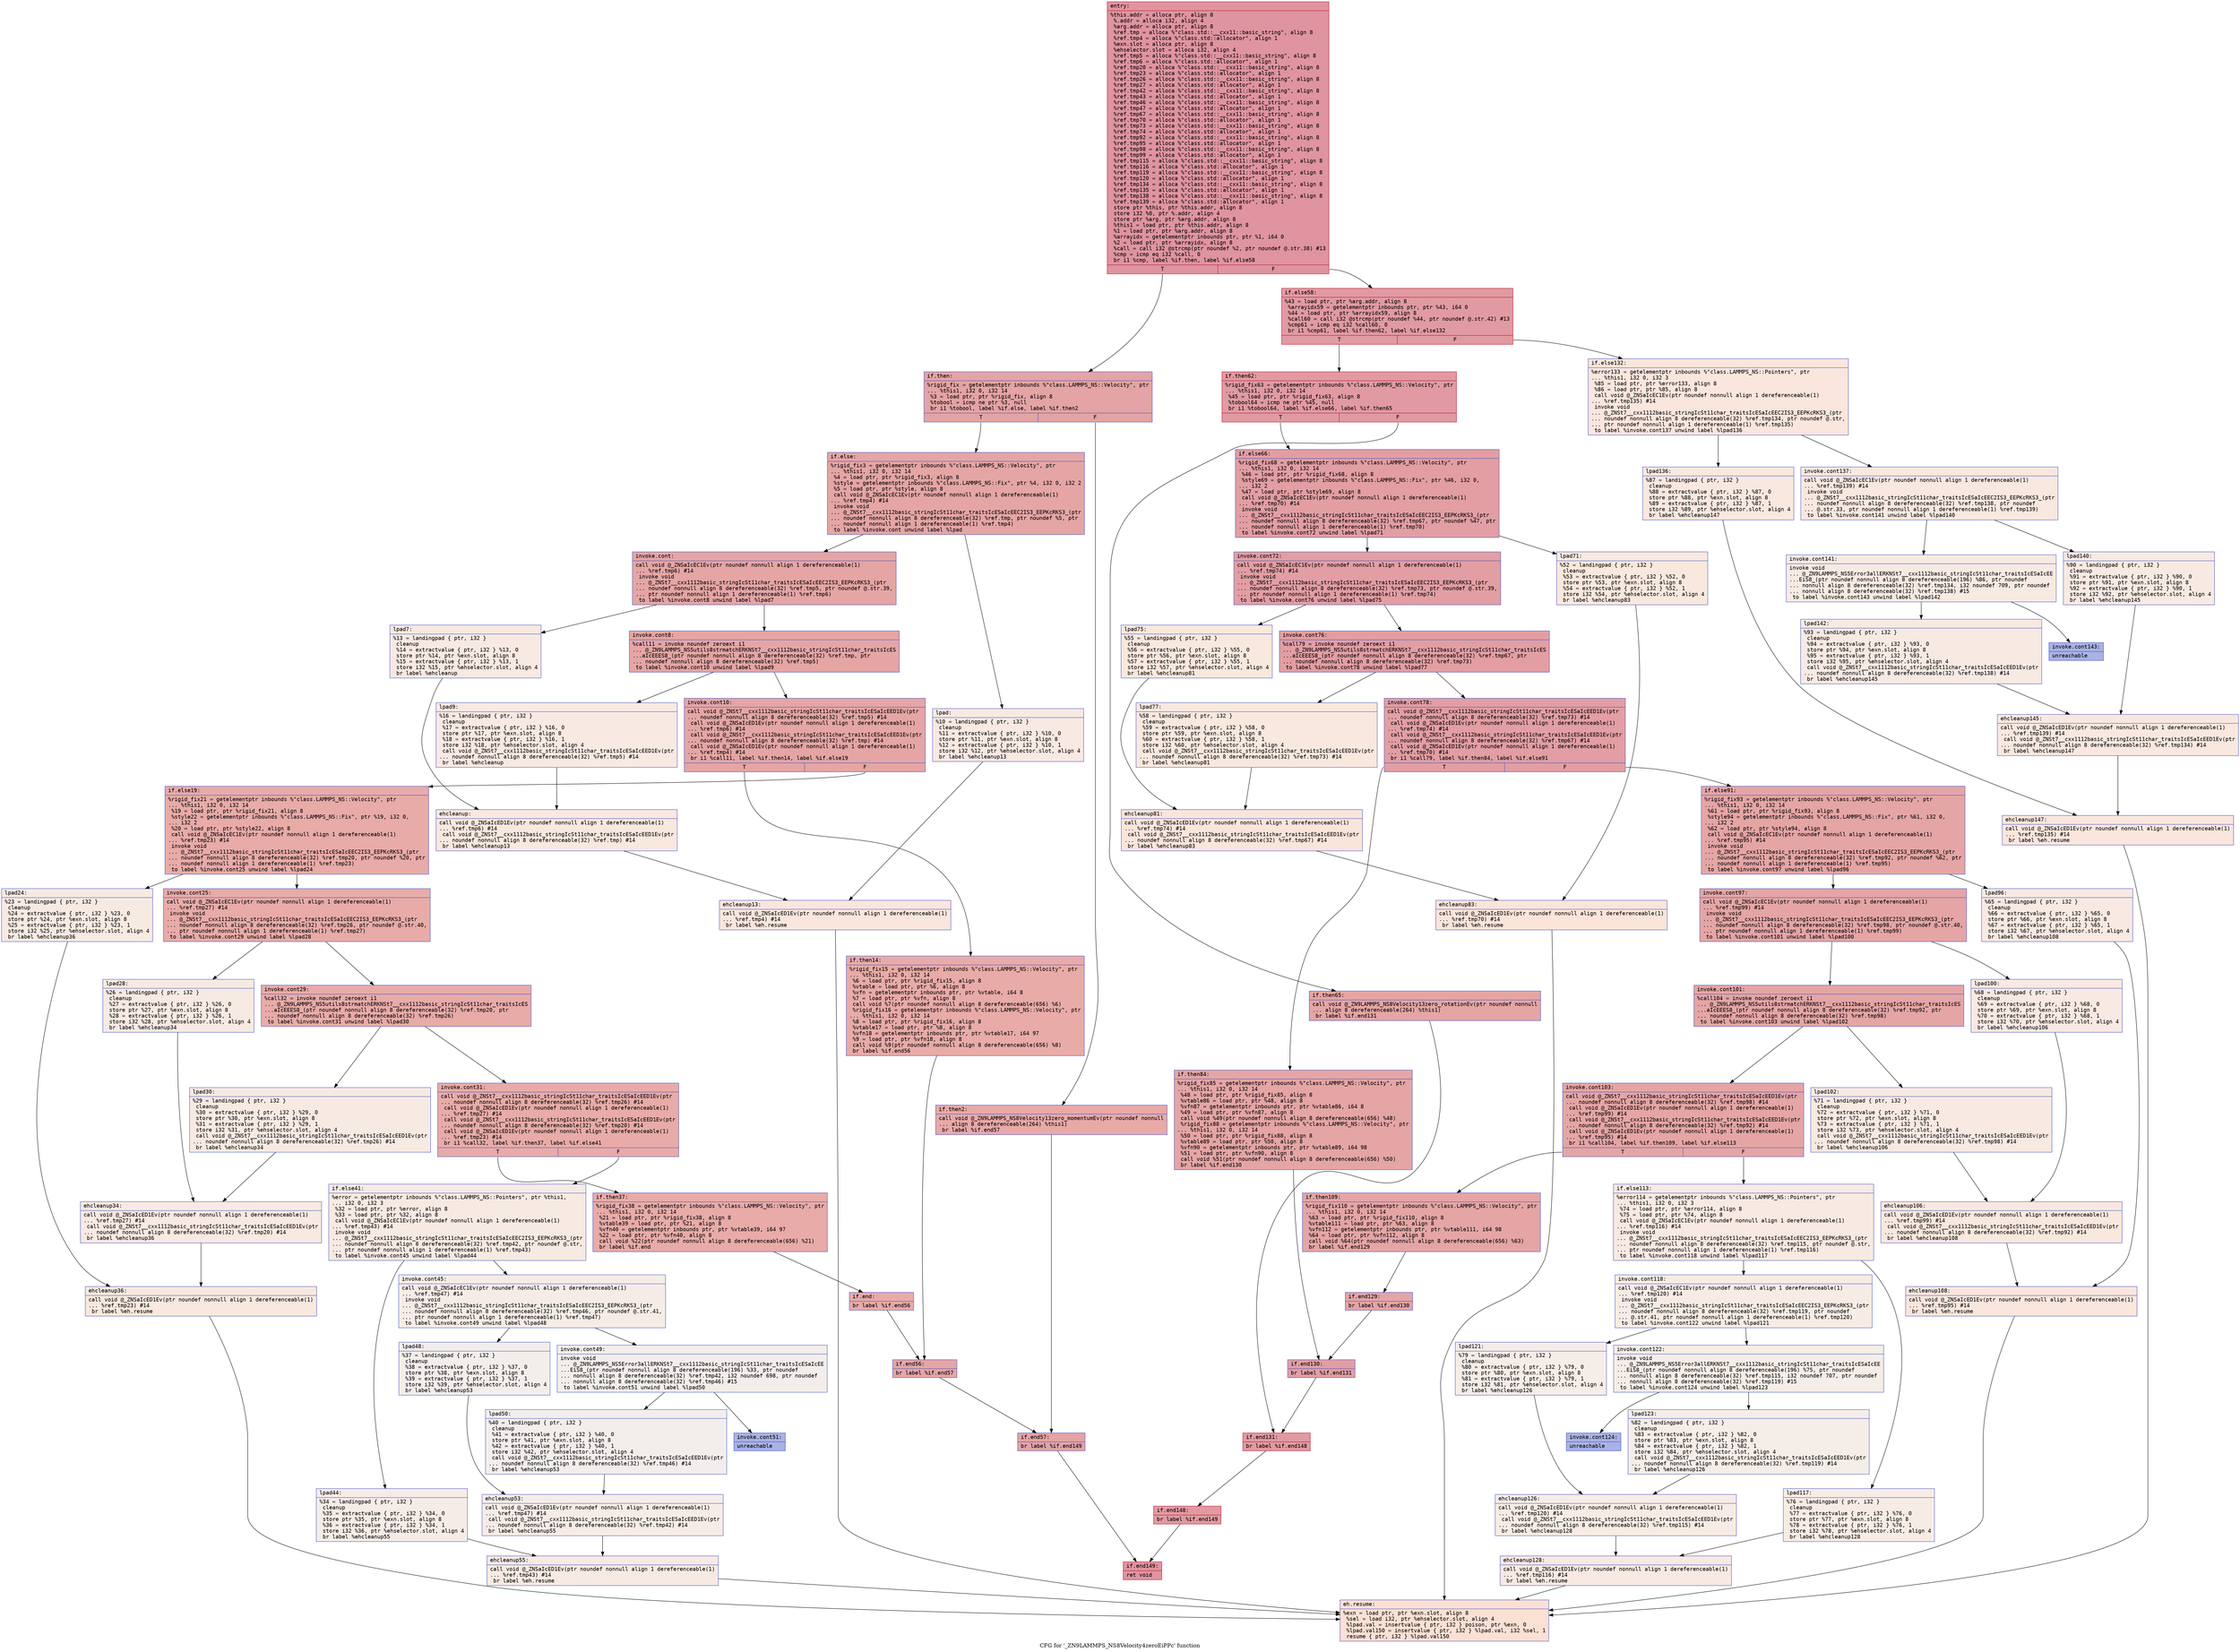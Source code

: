 digraph "CFG for '_ZN9LAMMPS_NS8Velocity4zeroEiPPc' function" {
	label="CFG for '_ZN9LAMMPS_NS8Velocity4zeroEiPPc' function";

	Node0x5592d9540160 [shape=record,color="#b70d28ff", style=filled, fillcolor="#b70d2870" fontname="Courier",label="{entry:\l|  %this.addr = alloca ptr, align 8\l  %.addr = alloca i32, align 4\l  %arg.addr = alloca ptr, align 8\l  %ref.tmp = alloca %\"class.std::__cxx11::basic_string\", align 8\l  %ref.tmp4 = alloca %\"class.std::allocator\", align 1\l  %exn.slot = alloca ptr, align 8\l  %ehselector.slot = alloca i32, align 4\l  %ref.tmp5 = alloca %\"class.std::__cxx11::basic_string\", align 8\l  %ref.tmp6 = alloca %\"class.std::allocator\", align 1\l  %ref.tmp20 = alloca %\"class.std::__cxx11::basic_string\", align 8\l  %ref.tmp23 = alloca %\"class.std::allocator\", align 1\l  %ref.tmp26 = alloca %\"class.std::__cxx11::basic_string\", align 8\l  %ref.tmp27 = alloca %\"class.std::allocator\", align 1\l  %ref.tmp42 = alloca %\"class.std::__cxx11::basic_string\", align 8\l  %ref.tmp43 = alloca %\"class.std::allocator\", align 1\l  %ref.tmp46 = alloca %\"class.std::__cxx11::basic_string\", align 8\l  %ref.tmp47 = alloca %\"class.std::allocator\", align 1\l  %ref.tmp67 = alloca %\"class.std::__cxx11::basic_string\", align 8\l  %ref.tmp70 = alloca %\"class.std::allocator\", align 1\l  %ref.tmp73 = alloca %\"class.std::__cxx11::basic_string\", align 8\l  %ref.tmp74 = alloca %\"class.std::allocator\", align 1\l  %ref.tmp92 = alloca %\"class.std::__cxx11::basic_string\", align 8\l  %ref.tmp95 = alloca %\"class.std::allocator\", align 1\l  %ref.tmp98 = alloca %\"class.std::__cxx11::basic_string\", align 8\l  %ref.tmp99 = alloca %\"class.std::allocator\", align 1\l  %ref.tmp115 = alloca %\"class.std::__cxx11::basic_string\", align 8\l  %ref.tmp116 = alloca %\"class.std::allocator\", align 1\l  %ref.tmp119 = alloca %\"class.std::__cxx11::basic_string\", align 8\l  %ref.tmp120 = alloca %\"class.std::allocator\", align 1\l  %ref.tmp134 = alloca %\"class.std::__cxx11::basic_string\", align 8\l  %ref.tmp135 = alloca %\"class.std::allocator\", align 1\l  %ref.tmp138 = alloca %\"class.std::__cxx11::basic_string\", align 8\l  %ref.tmp139 = alloca %\"class.std::allocator\", align 1\l  store ptr %this, ptr %this.addr, align 8\l  store i32 %0, ptr %.addr, align 4\l  store ptr %arg, ptr %arg.addr, align 8\l  %this1 = load ptr, ptr %this.addr, align 8\l  %1 = load ptr, ptr %arg.addr, align 8\l  %arrayidx = getelementptr inbounds ptr, ptr %1, i64 0\l  %2 = load ptr, ptr %arrayidx, align 8\l  %call = call i32 @strcmp(ptr noundef %2, ptr noundef @.str.38) #13\l  %cmp = icmp eq i32 %call, 0\l  br i1 %cmp, label %if.then, label %if.else58\l|{<s0>T|<s1>F}}"];
	Node0x5592d9540160:s0 -> Node0x5592d954a300[tooltip="entry -> if.then\nProbability 37.50%" ];
	Node0x5592d9540160:s1 -> Node0x5592d954a370[tooltip="entry -> if.else58\nProbability 62.50%" ];
	Node0x5592d954a300 [shape=record,color="#3d50c3ff", style=filled, fillcolor="#c32e3170" fontname="Courier",label="{if.then:\l|  %rigid_fix = getelementptr inbounds %\"class.LAMMPS_NS::Velocity\", ptr\l... %this1, i32 0, i32 14\l  %3 = load ptr, ptr %rigid_fix, align 8\l  %tobool = icmp ne ptr %3, null\l  br i1 %tobool, label %if.else, label %if.then2\l|{<s0>T|<s1>F}}"];
	Node0x5592d954a300:s0 -> Node0x5592d954a6c0[tooltip="if.then -> if.else\nProbability 62.50%" ];
	Node0x5592d954a300:s1 -> Node0x5592d954a730[tooltip="if.then -> if.then2\nProbability 37.50%" ];
	Node0x5592d954a730 [shape=record,color="#3d50c3ff", style=filled, fillcolor="#ca3b3770" fontname="Courier",label="{if.then2:\l|  call void @_ZN9LAMMPS_NS8Velocity13zero_momentumEv(ptr noundef nonnull\l... align 8 dereferenceable(264) %this1)\l  br label %if.end57\l}"];
	Node0x5592d954a730 -> Node0x5592d954a9e0[tooltip="if.then2 -> if.end57\nProbability 100.00%" ];
	Node0x5592d954a6c0 [shape=record,color="#3d50c3ff", style=filled, fillcolor="#c5333470" fontname="Courier",label="{if.else:\l|  %rigid_fix3 = getelementptr inbounds %\"class.LAMMPS_NS::Velocity\", ptr\l... %this1, i32 0, i32 14\l  %4 = load ptr, ptr %rigid_fix3, align 8\l  %style = getelementptr inbounds %\"class.LAMMPS_NS::Fix\", ptr %4, i32 0, i32 2\l  %5 = load ptr, ptr %style, align 8\l  call void @_ZNSaIcEC1Ev(ptr noundef nonnull align 1 dereferenceable(1)\l... %ref.tmp4) #14\l  invoke void\l... @_ZNSt7__cxx1112basic_stringIcSt11char_traitsIcESaIcEEC2IS3_EEPKcRKS3_(ptr\l... noundef nonnull align 8 dereferenceable(32) %ref.tmp, ptr noundef %5, ptr\l... noundef nonnull align 1 dereferenceable(1) %ref.tmp4)\l          to label %invoke.cont unwind label %lpad\l}"];
	Node0x5592d954a6c0 -> Node0x5592d95495b0[tooltip="if.else -> invoke.cont\nProbability 100.00%" ];
	Node0x5592d954a6c0 -> Node0x5592d9549630[tooltip="if.else -> lpad\nProbability 0.00%" ];
	Node0x5592d95495b0 [shape=record,color="#3d50c3ff", style=filled, fillcolor="#c5333470" fontname="Courier",label="{invoke.cont:\l|  call void @_ZNSaIcEC1Ev(ptr noundef nonnull align 1 dereferenceable(1)\l... %ref.tmp6) #14\l  invoke void\l... @_ZNSt7__cxx1112basic_stringIcSt11char_traitsIcESaIcEEC2IS3_EEPKcRKS3_(ptr\l... noundef nonnull align 8 dereferenceable(32) %ref.tmp5, ptr noundef @.str.39,\l... ptr noundef nonnull align 1 dereferenceable(1) %ref.tmp6)\l          to label %invoke.cont8 unwind label %lpad7\l}"];
	Node0x5592d95495b0 -> Node0x5592d954b5a0[tooltip="invoke.cont -> invoke.cont8\nProbability 100.00%" ];
	Node0x5592d95495b0 -> Node0x5592d954b5f0[tooltip="invoke.cont -> lpad7\nProbability 0.00%" ];
	Node0x5592d954b5a0 [shape=record,color="#3d50c3ff", style=filled, fillcolor="#c5333470" fontname="Courier",label="{invoke.cont8:\l|  %call11 = invoke noundef zeroext i1\l... @_ZN9LAMMPS_NS5utils8strmatchERKNSt7__cxx1112basic_stringIcSt11char_traitsIcES\l...aIcEEES8_(ptr noundef nonnull align 8 dereferenceable(32) %ref.tmp, ptr\l... noundef nonnull align 8 dereferenceable(32) %ref.tmp5)\l          to label %invoke.cont10 unwind label %lpad9\l}"];
	Node0x5592d954b5a0 -> Node0x5592d954b550[tooltip="invoke.cont8 -> invoke.cont10\nProbability 100.00%" ];
	Node0x5592d954b5a0 -> Node0x5592d954b7f0[tooltip="invoke.cont8 -> lpad9\nProbability 0.00%" ];
	Node0x5592d954b550 [shape=record,color="#3d50c3ff", style=filled, fillcolor="#c5333470" fontname="Courier",label="{invoke.cont10:\l|  call void @_ZNSt7__cxx1112basic_stringIcSt11char_traitsIcESaIcEED1Ev(ptr\l... noundef nonnull align 8 dereferenceable(32) %ref.tmp5) #14\l  call void @_ZNSaIcED1Ev(ptr noundef nonnull align 1 dereferenceable(1)\l... %ref.tmp6) #14\l  call void @_ZNSt7__cxx1112basic_stringIcSt11char_traitsIcESaIcEED1Ev(ptr\l... noundef nonnull align 8 dereferenceable(32) %ref.tmp) #14\l  call void @_ZNSaIcED1Ev(ptr noundef nonnull align 1 dereferenceable(1)\l... %ref.tmp4) #14\l  br i1 %call11, label %if.then14, label %if.else19\l|{<s0>T|<s1>F}}"];
	Node0x5592d954b550:s0 -> Node0x5592d954beb0[tooltip="invoke.cont10 -> if.then14\nProbability 50.00%" ];
	Node0x5592d954b550:s1 -> Node0x5592d954bf30[tooltip="invoke.cont10 -> if.else19\nProbability 50.00%" ];
	Node0x5592d954beb0 [shape=record,color="#3d50c3ff", style=filled, fillcolor="#cc403a70" fontname="Courier",label="{if.then14:\l|  %rigid_fix15 = getelementptr inbounds %\"class.LAMMPS_NS::Velocity\", ptr\l... %this1, i32 0, i32 14\l  %6 = load ptr, ptr %rigid_fix15, align 8\l  %vtable = load ptr, ptr %6, align 8\l  %vfn = getelementptr inbounds ptr, ptr %vtable, i64 8\l  %7 = load ptr, ptr %vfn, align 8\l  call void %7(ptr noundef nonnull align 8 dereferenceable(656) %6)\l  %rigid_fix16 = getelementptr inbounds %\"class.LAMMPS_NS::Velocity\", ptr\l... %this1, i32 0, i32 14\l  %8 = load ptr, ptr %rigid_fix16, align 8\l  %vtable17 = load ptr, ptr %8, align 8\l  %vfn18 = getelementptr inbounds ptr, ptr %vtable17, i64 97\l  %9 = load ptr, ptr %vfn18, align 8\l  call void %9(ptr noundef nonnull align 8 dereferenceable(656) %8)\l  br label %if.end56\l}"];
	Node0x5592d954beb0 -> Node0x5592d954c920[tooltip="if.then14 -> if.end56\nProbability 100.00%" ];
	Node0x5592d9549630 [shape=record,color="#3d50c3ff", style=filled, fillcolor="#efcebd70" fontname="Courier",label="{lpad:\l|  %10 = landingpad \{ ptr, i32 \}\l          cleanup\l  %11 = extractvalue \{ ptr, i32 \} %10, 0\l  store ptr %11, ptr %exn.slot, align 8\l  %12 = extractvalue \{ ptr, i32 \} %10, 1\l  store i32 %12, ptr %ehselector.slot, align 4\l  br label %ehcleanup13\l}"];
	Node0x5592d9549630 -> Node0x5592d954cca0[tooltip="lpad -> ehcleanup13\nProbability 100.00%" ];
	Node0x5592d954b5f0 [shape=record,color="#3d50c3ff", style=filled, fillcolor="#efcebd70" fontname="Courier",label="{lpad7:\l|  %13 = landingpad \{ ptr, i32 \}\l          cleanup\l  %14 = extractvalue \{ ptr, i32 \} %13, 0\l  store ptr %14, ptr %exn.slot, align 8\l  %15 = extractvalue \{ ptr, i32 \} %13, 1\l  store i32 %15, ptr %ehselector.slot, align 4\l  br label %ehcleanup\l}"];
	Node0x5592d954b5f0 -> Node0x5592d954d070[tooltip="lpad7 -> ehcleanup\nProbability 100.00%" ];
	Node0x5592d954b7f0 [shape=record,color="#3d50c3ff", style=filled, fillcolor="#efcebd70" fontname="Courier",label="{lpad9:\l|  %16 = landingpad \{ ptr, i32 \}\l          cleanup\l  %17 = extractvalue \{ ptr, i32 \} %16, 0\l  store ptr %17, ptr %exn.slot, align 8\l  %18 = extractvalue \{ ptr, i32 \} %16, 1\l  store i32 %18, ptr %ehselector.slot, align 4\l  call void @_ZNSt7__cxx1112basic_stringIcSt11char_traitsIcESaIcEED1Ev(ptr\l... noundef nonnull align 8 dereferenceable(32) %ref.tmp5) #14\l  br label %ehcleanup\l}"];
	Node0x5592d954b7f0 -> Node0x5592d954d070[tooltip="lpad9 -> ehcleanup\nProbability 100.00%" ];
	Node0x5592d954d070 [shape=record,color="#3d50c3ff", style=filled, fillcolor="#f2cab570" fontname="Courier",label="{ehcleanup:\l|  call void @_ZNSaIcED1Ev(ptr noundef nonnull align 1 dereferenceable(1)\l... %ref.tmp6) #14\l  call void @_ZNSt7__cxx1112basic_stringIcSt11char_traitsIcESaIcEED1Ev(ptr\l... noundef nonnull align 8 dereferenceable(32) %ref.tmp) #14\l  br label %ehcleanup13\l}"];
	Node0x5592d954d070 -> Node0x5592d954cca0[tooltip="ehcleanup -> ehcleanup13\nProbability 100.00%" ];
	Node0x5592d954cca0 [shape=record,color="#3d50c3ff", style=filled, fillcolor="#f3c7b170" fontname="Courier",label="{ehcleanup13:\l|  call void @_ZNSaIcED1Ev(ptr noundef nonnull align 1 dereferenceable(1)\l... %ref.tmp4) #14\l  br label %eh.resume\l}"];
	Node0x5592d954cca0 -> Node0x5592d954d980[tooltip="ehcleanup13 -> eh.resume\nProbability 100.00%" ];
	Node0x5592d954bf30 [shape=record,color="#3d50c3ff", style=filled, fillcolor="#cc403a70" fontname="Courier",label="{if.else19:\l|  %rigid_fix21 = getelementptr inbounds %\"class.LAMMPS_NS::Velocity\", ptr\l... %this1, i32 0, i32 14\l  %19 = load ptr, ptr %rigid_fix21, align 8\l  %style22 = getelementptr inbounds %\"class.LAMMPS_NS::Fix\", ptr %19, i32 0,\l... i32 2\l  %20 = load ptr, ptr %style22, align 8\l  call void @_ZNSaIcEC1Ev(ptr noundef nonnull align 1 dereferenceable(1)\l... %ref.tmp23) #14\l  invoke void\l... @_ZNSt7__cxx1112basic_stringIcSt11char_traitsIcESaIcEEC2IS3_EEPKcRKS3_(ptr\l... noundef nonnull align 8 dereferenceable(32) %ref.tmp20, ptr noundef %20, ptr\l... noundef nonnull align 1 dereferenceable(1) %ref.tmp23)\l          to label %invoke.cont25 unwind label %lpad24\l}"];
	Node0x5592d954bf30 -> Node0x5592d954de70[tooltip="if.else19 -> invoke.cont25\nProbability 100.00%" ];
	Node0x5592d954bf30 -> Node0x5592d954def0[tooltip="if.else19 -> lpad24\nProbability 0.00%" ];
	Node0x5592d954de70 [shape=record,color="#3d50c3ff", style=filled, fillcolor="#cc403a70" fontname="Courier",label="{invoke.cont25:\l|  call void @_ZNSaIcEC1Ev(ptr noundef nonnull align 1 dereferenceable(1)\l... %ref.tmp27) #14\l  invoke void\l... @_ZNSt7__cxx1112basic_stringIcSt11char_traitsIcESaIcEEC2IS3_EEPKcRKS3_(ptr\l... noundef nonnull align 8 dereferenceable(32) %ref.tmp26, ptr noundef @.str.40,\l... ptr noundef nonnull align 1 dereferenceable(1) %ref.tmp27)\l          to label %invoke.cont29 unwind label %lpad28\l}"];
	Node0x5592d954de70 -> Node0x5592d954e210[tooltip="invoke.cont25 -> invoke.cont29\nProbability 100.00%" ];
	Node0x5592d954de70 -> Node0x5592d954e260[tooltip="invoke.cont25 -> lpad28\nProbability 0.00%" ];
	Node0x5592d954e210 [shape=record,color="#3d50c3ff", style=filled, fillcolor="#cc403a70" fontname="Courier",label="{invoke.cont29:\l|  %call32 = invoke noundef zeroext i1\l... @_ZN9LAMMPS_NS5utils8strmatchERKNSt7__cxx1112basic_stringIcSt11char_traitsIcES\l...aIcEEES8_(ptr noundef nonnull align 8 dereferenceable(32) %ref.tmp20, ptr\l... noundef nonnull align 8 dereferenceable(32) %ref.tmp26)\l          to label %invoke.cont31 unwind label %lpad30\l}"];
	Node0x5592d954e210 -> Node0x5592d954e1c0[tooltip="invoke.cont29 -> invoke.cont31\nProbability 100.00%" ];
	Node0x5592d954e210 -> Node0x5592d954e550[tooltip="invoke.cont29 -> lpad30\nProbability 0.00%" ];
	Node0x5592d954e1c0 [shape=record,color="#3d50c3ff", style=filled, fillcolor="#cc403a70" fontname="Courier",label="{invoke.cont31:\l|  call void @_ZNSt7__cxx1112basic_stringIcSt11char_traitsIcESaIcEED1Ev(ptr\l... noundef nonnull align 8 dereferenceable(32) %ref.tmp26) #14\l  call void @_ZNSaIcED1Ev(ptr noundef nonnull align 1 dereferenceable(1)\l... %ref.tmp27) #14\l  call void @_ZNSt7__cxx1112basic_stringIcSt11char_traitsIcESaIcEED1Ev(ptr\l... noundef nonnull align 8 dereferenceable(32) %ref.tmp20) #14\l  call void @_ZNSaIcED1Ev(ptr noundef nonnull align 1 dereferenceable(1)\l... %ref.tmp23) #14\l  br i1 %call32, label %if.then37, label %if.else41\l|{<s0>T|<s1>F}}"];
	Node0x5592d954e1c0:s0 -> Node0x5592d954ec10[tooltip="invoke.cont31 -> if.then37\nProbability 100.00%" ];
	Node0x5592d954e1c0:s1 -> Node0x5592d954ec90[tooltip="invoke.cont31 -> if.else41\nProbability 0.00%" ];
	Node0x5592d954ec10 [shape=record,color="#3d50c3ff", style=filled, fillcolor="#cc403a70" fontname="Courier",label="{if.then37:\l|  %rigid_fix38 = getelementptr inbounds %\"class.LAMMPS_NS::Velocity\", ptr\l... %this1, i32 0, i32 14\l  %21 = load ptr, ptr %rigid_fix38, align 8\l  %vtable39 = load ptr, ptr %21, align 8\l  %vfn40 = getelementptr inbounds ptr, ptr %vtable39, i64 97\l  %22 = load ptr, ptr %vfn40, align 8\l  call void %22(ptr noundef nonnull align 8 dereferenceable(656) %21)\l  br label %if.end\l}"];
	Node0x5592d954ec10 -> Node0x5592d954f210[tooltip="if.then37 -> if.end\nProbability 100.00%" ];
	Node0x5592d954def0 [shape=record,color="#3d50c3ff", style=filled, fillcolor="#eed0c070" fontname="Courier",label="{lpad24:\l|  %23 = landingpad \{ ptr, i32 \}\l          cleanup\l  %24 = extractvalue \{ ptr, i32 \} %23, 0\l  store ptr %24, ptr %exn.slot, align 8\l  %25 = extractvalue \{ ptr, i32 \} %23, 1\l  store i32 %25, ptr %ehselector.slot, align 4\l  br label %ehcleanup36\l}"];
	Node0x5592d954def0 -> Node0x5592d954f580[tooltip="lpad24 -> ehcleanup36\nProbability 100.00%" ];
	Node0x5592d954e260 [shape=record,color="#3d50c3ff", style=filled, fillcolor="#eed0c070" fontname="Courier",label="{lpad28:\l|  %26 = landingpad \{ ptr, i32 \}\l          cleanup\l  %27 = extractvalue \{ ptr, i32 \} %26, 0\l  store ptr %27, ptr %exn.slot, align 8\l  %28 = extractvalue \{ ptr, i32 \} %26, 1\l  store i32 %28, ptr %ehselector.slot, align 4\l  br label %ehcleanup34\l}"];
	Node0x5592d954e260 -> Node0x5592d954f8f0[tooltip="lpad28 -> ehcleanup34\nProbability 100.00%" ];
	Node0x5592d954e550 [shape=record,color="#3d50c3ff", style=filled, fillcolor="#eed0c070" fontname="Courier",label="{lpad30:\l|  %29 = landingpad \{ ptr, i32 \}\l          cleanup\l  %30 = extractvalue \{ ptr, i32 \} %29, 0\l  store ptr %30, ptr %exn.slot, align 8\l  %31 = extractvalue \{ ptr, i32 \} %29, 1\l  store i32 %31, ptr %ehselector.slot, align 4\l  call void @_ZNSt7__cxx1112basic_stringIcSt11char_traitsIcESaIcEED1Ev(ptr\l... noundef nonnull align 8 dereferenceable(32) %ref.tmp26) #14\l  br label %ehcleanup34\l}"];
	Node0x5592d954e550 -> Node0x5592d954f8f0[tooltip="lpad30 -> ehcleanup34\nProbability 100.00%" ];
	Node0x5592d954f8f0 [shape=record,color="#3d50c3ff", style=filled, fillcolor="#efcebd70" fontname="Courier",label="{ehcleanup34:\l|  call void @_ZNSaIcED1Ev(ptr noundef nonnull align 1 dereferenceable(1)\l... %ref.tmp27) #14\l  call void @_ZNSt7__cxx1112basic_stringIcSt11char_traitsIcESaIcEED1Ev(ptr\l... noundef nonnull align 8 dereferenceable(32) %ref.tmp20) #14\l  br label %ehcleanup36\l}"];
	Node0x5592d954f8f0 -> Node0x5592d954f580[tooltip="ehcleanup34 -> ehcleanup36\nProbability 100.00%" ];
	Node0x5592d954f580 [shape=record,color="#3d50c3ff", style=filled, fillcolor="#f2cab570" fontname="Courier",label="{ehcleanup36:\l|  call void @_ZNSaIcED1Ev(ptr noundef nonnull align 1 dereferenceable(1)\l... %ref.tmp23) #14\l  br label %eh.resume\l}"];
	Node0x5592d954f580 -> Node0x5592d954d980[tooltip="ehcleanup36 -> eh.resume\nProbability 100.00%" ];
	Node0x5592d954ec90 [shape=record,color="#3d50c3ff", style=filled, fillcolor="#eed0c070" fontname="Courier",label="{if.else41:\l|  %error = getelementptr inbounds %\"class.LAMMPS_NS::Pointers\", ptr %this1,\l... i32 0, i32 3\l  %32 = load ptr, ptr %error, align 8\l  %33 = load ptr, ptr %32, align 8\l  call void @_ZNSaIcEC1Ev(ptr noundef nonnull align 1 dereferenceable(1)\l... %ref.tmp43) #14\l  invoke void\l... @_ZNSt7__cxx1112basic_stringIcSt11char_traitsIcESaIcEEC2IS3_EEPKcRKS3_(ptr\l... noundef nonnull align 8 dereferenceable(32) %ref.tmp42, ptr noundef @.str,\l... ptr noundef nonnull align 1 dereferenceable(1) %ref.tmp43)\l          to label %invoke.cont45 unwind label %lpad44\l}"];
	Node0x5592d954ec90 -> Node0x5592d95505b0[tooltip="if.else41 -> invoke.cont45\nProbability 50.00%" ];
	Node0x5592d954ec90 -> Node0x5592d9550600[tooltip="if.else41 -> lpad44\nProbability 50.00%" ];
	Node0x5592d95505b0 [shape=record,color="#3d50c3ff", style=filled, fillcolor="#ead5c970" fontname="Courier",label="{invoke.cont45:\l|  call void @_ZNSaIcEC1Ev(ptr noundef nonnull align 1 dereferenceable(1)\l... %ref.tmp47) #14\l  invoke void\l... @_ZNSt7__cxx1112basic_stringIcSt11char_traitsIcESaIcEEC2IS3_EEPKcRKS3_(ptr\l... noundef nonnull align 8 dereferenceable(32) %ref.tmp46, ptr noundef @.str.41,\l... ptr noundef nonnull align 1 dereferenceable(1) %ref.tmp47)\l          to label %invoke.cont49 unwind label %lpad48\l}"];
	Node0x5592d95505b0 -> Node0x5592d9550920[tooltip="invoke.cont45 -> invoke.cont49\nProbability 50.00%" ];
	Node0x5592d95505b0 -> Node0x5592d9550970[tooltip="invoke.cont45 -> lpad48\nProbability 50.00%" ];
	Node0x5592d9550920 [shape=record,color="#3d50c3ff", style=filled, fillcolor="#e5d8d170" fontname="Courier",label="{invoke.cont49:\l|  invoke void\l... @_ZN9LAMMPS_NS5Error3allERKNSt7__cxx1112basic_stringIcSt11char_traitsIcESaIcEE\l...EiS8_(ptr noundef nonnull align 8 dereferenceable(196) %33, ptr noundef\l... nonnull align 8 dereferenceable(32) %ref.tmp42, i32 noundef 698, ptr noundef\l... nonnull align 8 dereferenceable(32) %ref.tmp46) #15\l          to label %invoke.cont51 unwind label %lpad50\l}"];
	Node0x5592d9550920 -> Node0x5592d95508d0[tooltip="invoke.cont49 -> invoke.cont51\nProbability 0.00%" ];
	Node0x5592d9550920 -> Node0x5592d9550c30[tooltip="invoke.cont49 -> lpad50\nProbability 100.00%" ];
	Node0x5592d95508d0 [shape=record,color="#3d50c3ff", style=filled, fillcolor="#3d50c370" fontname="Courier",label="{invoke.cont51:\l|  unreachable\l}"];
	Node0x5592d9550600 [shape=record,color="#3d50c3ff", style=filled, fillcolor="#ead5c970" fontname="Courier",label="{lpad44:\l|  %34 = landingpad \{ ptr, i32 \}\l          cleanup\l  %35 = extractvalue \{ ptr, i32 \} %34, 0\l  store ptr %35, ptr %exn.slot, align 8\l  %36 = extractvalue \{ ptr, i32 \} %34, 1\l  store i32 %36, ptr %ehselector.slot, align 4\l  br label %ehcleanup55\l}"];
	Node0x5592d9550600 -> Node0x5592d95511f0[tooltip="lpad44 -> ehcleanup55\nProbability 100.00%" ];
	Node0x5592d9550970 [shape=record,color="#3d50c3ff", style=filled, fillcolor="#e5d8d170" fontname="Courier",label="{lpad48:\l|  %37 = landingpad \{ ptr, i32 \}\l          cleanup\l  %38 = extractvalue \{ ptr, i32 \} %37, 0\l  store ptr %38, ptr %exn.slot, align 8\l  %39 = extractvalue \{ ptr, i32 \} %37, 1\l  store i32 %39, ptr %ehselector.slot, align 4\l  br label %ehcleanup53\l}"];
	Node0x5592d9550970 -> Node0x5592d9551540[tooltip="lpad48 -> ehcleanup53\nProbability 100.00%" ];
	Node0x5592d9550c30 [shape=record,color="#3d50c3ff", style=filled, fillcolor="#e5d8d170" fontname="Courier",label="{lpad50:\l|  %40 = landingpad \{ ptr, i32 \}\l          cleanup\l  %41 = extractvalue \{ ptr, i32 \} %40, 0\l  store ptr %41, ptr %exn.slot, align 8\l  %42 = extractvalue \{ ptr, i32 \} %40, 1\l  store i32 %42, ptr %ehselector.slot, align 4\l  call void @_ZNSt7__cxx1112basic_stringIcSt11char_traitsIcESaIcEED1Ev(ptr\l... noundef nonnull align 8 dereferenceable(32) %ref.tmp46) #14\l  br label %ehcleanup53\l}"];
	Node0x5592d9550c30 -> Node0x5592d9551540[tooltip="lpad50 -> ehcleanup53\nProbability 100.00%" ];
	Node0x5592d9551540 [shape=record,color="#3d50c3ff", style=filled, fillcolor="#ead5c970" fontname="Courier",label="{ehcleanup53:\l|  call void @_ZNSaIcED1Ev(ptr noundef nonnull align 1 dereferenceable(1)\l... %ref.tmp47) #14\l  call void @_ZNSt7__cxx1112basic_stringIcSt11char_traitsIcESaIcEED1Ev(ptr\l... noundef nonnull align 8 dereferenceable(32) %ref.tmp42) #14\l  br label %ehcleanup55\l}"];
	Node0x5592d9551540 -> Node0x5592d95511f0[tooltip="ehcleanup53 -> ehcleanup55\nProbability 100.00%" ];
	Node0x5592d95511f0 [shape=record,color="#3d50c3ff", style=filled, fillcolor="#eed0c070" fontname="Courier",label="{ehcleanup55:\l|  call void @_ZNSaIcED1Ev(ptr noundef nonnull align 1 dereferenceable(1)\l... %ref.tmp43) #14\l  br label %eh.resume\l}"];
	Node0x5592d95511f0 -> Node0x5592d954d980[tooltip="ehcleanup55 -> eh.resume\nProbability 100.00%" ];
	Node0x5592d954f210 [shape=record,color="#3d50c3ff", style=filled, fillcolor="#cc403a70" fontname="Courier",label="{if.end:\l|  br label %if.end56\l}"];
	Node0x5592d954f210 -> Node0x5592d954c920[tooltip="if.end -> if.end56\nProbability 100.00%" ];
	Node0x5592d954c920 [shape=record,color="#3d50c3ff", style=filled, fillcolor="#c5333470" fontname="Courier",label="{if.end56:\l|  br label %if.end57\l}"];
	Node0x5592d954c920 -> Node0x5592d954a9e0[tooltip="if.end56 -> if.end57\nProbability 100.00%" ];
	Node0x5592d954a9e0 [shape=record,color="#3d50c3ff", style=filled, fillcolor="#c32e3170" fontname="Courier",label="{if.end57:\l|  br label %if.end149\l}"];
	Node0x5592d954a9e0 -> Node0x5592d9551f40[tooltip="if.end57 -> if.end149\nProbability 100.00%" ];
	Node0x5592d954a370 [shape=record,color="#b70d28ff", style=filled, fillcolor="#bb1b2c70" fontname="Courier",label="{if.else58:\l|  %43 = load ptr, ptr %arg.addr, align 8\l  %arrayidx59 = getelementptr inbounds ptr, ptr %43, i64 0\l  %44 = load ptr, ptr %arrayidx59, align 8\l  %call60 = call i32 @strcmp(ptr noundef %44, ptr noundef @.str.42) #13\l  %cmp61 = icmp eq i32 %call60, 0\l  br i1 %cmp61, label %if.then62, label %if.else132\l|{<s0>T|<s1>F}}"];
	Node0x5592d954a370:s0 -> Node0x5592d954ad60[tooltip="if.else58 -> if.then62\nProbability 100.00%" ];
	Node0x5592d954a370:s1 -> Node0x5592d954ade0[tooltip="if.else58 -> if.else132\nProbability 0.00%" ];
	Node0x5592d954ad60 [shape=record,color="#b70d28ff", style=filled, fillcolor="#bb1b2c70" fontname="Courier",label="{if.then62:\l|  %rigid_fix63 = getelementptr inbounds %\"class.LAMMPS_NS::Velocity\", ptr\l... %this1, i32 0, i32 14\l  %45 = load ptr, ptr %rigid_fix63, align 8\l  %tobool64 = icmp ne ptr %45, null\l  br i1 %tobool64, label %if.else66, label %if.then65\l|{<s0>T|<s1>F}}"];
	Node0x5592d954ad60:s0 -> Node0x5592d954b140[tooltip="if.then62 -> if.else66\nProbability 62.50%" ];
	Node0x5592d954ad60:s1 -> Node0x5592d954b1c0[tooltip="if.then62 -> if.then65\nProbability 37.50%" ];
	Node0x5592d954b1c0 [shape=record,color="#3d50c3ff", style=filled, fillcolor="#c5333470" fontname="Courier",label="{if.then65:\l|  call void @_ZN9LAMMPS_NS8Velocity13zero_rotationEv(ptr noundef nonnull\l... align 8 dereferenceable(264) %this1)\l  br label %if.end131\l}"];
	Node0x5592d954b1c0 -> Node0x5592d9553080[tooltip="if.then65 -> if.end131\nProbability 100.00%" ];
	Node0x5592d954b140 [shape=record,color="#3d50c3ff", style=filled, fillcolor="#be242e70" fontname="Courier",label="{if.else66:\l|  %rigid_fix68 = getelementptr inbounds %\"class.LAMMPS_NS::Velocity\", ptr\l... %this1, i32 0, i32 14\l  %46 = load ptr, ptr %rigid_fix68, align 8\l  %style69 = getelementptr inbounds %\"class.LAMMPS_NS::Fix\", ptr %46, i32 0,\l... i32 2\l  %47 = load ptr, ptr %style69, align 8\l  call void @_ZNSaIcEC1Ev(ptr noundef nonnull align 1 dereferenceable(1)\l... %ref.tmp70) #14\l  invoke void\l... @_ZNSt7__cxx1112basic_stringIcSt11char_traitsIcESaIcEEC2IS3_EEPKcRKS3_(ptr\l... noundef nonnull align 8 dereferenceable(32) %ref.tmp67, ptr noundef %47, ptr\l... noundef nonnull align 1 dereferenceable(1) %ref.tmp70)\l          to label %invoke.cont72 unwind label %lpad71\l}"];
	Node0x5592d954b140 -> Node0x5592d9553d80[tooltip="if.else66 -> invoke.cont72\nProbability 100.00%" ];
	Node0x5592d954b140 -> Node0x5592d9553e00[tooltip="if.else66 -> lpad71\nProbability 0.00%" ];
	Node0x5592d9553d80 [shape=record,color="#3d50c3ff", style=filled, fillcolor="#be242e70" fontname="Courier",label="{invoke.cont72:\l|  call void @_ZNSaIcEC1Ev(ptr noundef nonnull align 1 dereferenceable(1)\l... %ref.tmp74) #14\l  invoke void\l... @_ZNSt7__cxx1112basic_stringIcSt11char_traitsIcESaIcEEC2IS3_EEPKcRKS3_(ptr\l... noundef nonnull align 8 dereferenceable(32) %ref.tmp73, ptr noundef @.str.39,\l... ptr noundef nonnull align 1 dereferenceable(1) %ref.tmp74)\l          to label %invoke.cont76 unwind label %lpad75\l}"];
	Node0x5592d9553d80 -> Node0x5592d9554120[tooltip="invoke.cont72 -> invoke.cont76\nProbability 100.00%" ];
	Node0x5592d9553d80 -> Node0x5592d9554170[tooltip="invoke.cont72 -> lpad75\nProbability 0.00%" ];
	Node0x5592d9554120 [shape=record,color="#3d50c3ff", style=filled, fillcolor="#be242e70" fontname="Courier",label="{invoke.cont76:\l|  %call79 = invoke noundef zeroext i1\l... @_ZN9LAMMPS_NS5utils8strmatchERKNSt7__cxx1112basic_stringIcSt11char_traitsIcES\l...aIcEEES8_(ptr noundef nonnull align 8 dereferenceable(32) %ref.tmp67, ptr\l... noundef nonnull align 8 dereferenceable(32) %ref.tmp73)\l          to label %invoke.cont78 unwind label %lpad77\l}"];
	Node0x5592d9554120 -> Node0x5592d95540d0[tooltip="invoke.cont76 -> invoke.cont78\nProbability 100.00%" ];
	Node0x5592d9554120 -> Node0x5592d95543a0[tooltip="invoke.cont76 -> lpad77\nProbability 0.00%" ];
	Node0x5592d95540d0 [shape=record,color="#3d50c3ff", style=filled, fillcolor="#be242e70" fontname="Courier",label="{invoke.cont78:\l|  call void @_ZNSt7__cxx1112basic_stringIcSt11char_traitsIcESaIcEED1Ev(ptr\l... noundef nonnull align 8 dereferenceable(32) %ref.tmp73) #14\l  call void @_ZNSaIcED1Ev(ptr noundef nonnull align 1 dereferenceable(1)\l... %ref.tmp74) #14\l  call void @_ZNSt7__cxx1112basic_stringIcSt11char_traitsIcESaIcEED1Ev(ptr\l... noundef nonnull align 8 dereferenceable(32) %ref.tmp67) #14\l  call void @_ZNSaIcED1Ev(ptr noundef nonnull align 1 dereferenceable(1)\l... %ref.tmp70) #14\l  br i1 %call79, label %if.then84, label %if.else91\l|{<s0>T|<s1>F}}"];
	Node0x5592d95540d0:s0 -> Node0x5592d9554a60[tooltip="invoke.cont78 -> if.then84\nProbability 50.00%" ];
	Node0x5592d95540d0:s1 -> Node0x5592d9554ae0[tooltip="invoke.cont78 -> if.else91\nProbability 50.00%" ];
	Node0x5592d9554a60 [shape=record,color="#3d50c3ff", style=filled, fillcolor="#c5333470" fontname="Courier",label="{if.then84:\l|  %rigid_fix85 = getelementptr inbounds %\"class.LAMMPS_NS::Velocity\", ptr\l... %this1, i32 0, i32 14\l  %48 = load ptr, ptr %rigid_fix85, align 8\l  %vtable86 = load ptr, ptr %48, align 8\l  %vfn87 = getelementptr inbounds ptr, ptr %vtable86, i64 8\l  %49 = load ptr, ptr %vfn87, align 8\l  call void %49(ptr noundef nonnull align 8 dereferenceable(656) %48)\l  %rigid_fix88 = getelementptr inbounds %\"class.LAMMPS_NS::Velocity\", ptr\l... %this1, i32 0, i32 14\l  %50 = load ptr, ptr %rigid_fix88, align 8\l  %vtable89 = load ptr, ptr %50, align 8\l  %vfn90 = getelementptr inbounds ptr, ptr %vtable89, i64 98\l  %51 = load ptr, ptr %vfn90, align 8\l  call void %51(ptr noundef nonnull align 8 dereferenceable(656) %50)\l  br label %if.end130\l}"];
	Node0x5592d9554a60 -> Node0x5592d95554e0[tooltip="if.then84 -> if.end130\nProbability 100.00%" ];
	Node0x5592d9553e00 [shape=record,color="#3d50c3ff", style=filled, fillcolor="#f2cab570" fontname="Courier",label="{lpad71:\l|  %52 = landingpad \{ ptr, i32 \}\l          cleanup\l  %53 = extractvalue \{ ptr, i32 \} %52, 0\l  store ptr %53, ptr %exn.slot, align 8\l  %54 = extractvalue \{ ptr, i32 \} %52, 1\l  store i32 %54, ptr %ehselector.slot, align 4\l  br label %ehcleanup83\l}"];
	Node0x5592d9553e00 -> Node0x5592d9555860[tooltip="lpad71 -> ehcleanup83\nProbability 100.00%" ];
	Node0x5592d9554170 [shape=record,color="#3d50c3ff", style=filled, fillcolor="#f2cab570" fontname="Courier",label="{lpad75:\l|  %55 = landingpad \{ ptr, i32 \}\l          cleanup\l  %56 = extractvalue \{ ptr, i32 \} %55, 0\l  store ptr %56, ptr %exn.slot, align 8\l  %57 = extractvalue \{ ptr, i32 \} %55, 1\l  store i32 %57, ptr %ehselector.slot, align 4\l  br label %ehcleanup81\l}"];
	Node0x5592d9554170 -> Node0x5592d9555bd0[tooltip="lpad75 -> ehcleanup81\nProbability 100.00%" ];
	Node0x5592d95543a0 [shape=record,color="#3d50c3ff", style=filled, fillcolor="#f2cab570" fontname="Courier",label="{lpad77:\l|  %58 = landingpad \{ ptr, i32 \}\l          cleanup\l  %59 = extractvalue \{ ptr, i32 \} %58, 0\l  store ptr %59, ptr %exn.slot, align 8\l  %60 = extractvalue \{ ptr, i32 \} %58, 1\l  store i32 %60, ptr %ehselector.slot, align 4\l  call void @_ZNSt7__cxx1112basic_stringIcSt11char_traitsIcESaIcEED1Ev(ptr\l... noundef nonnull align 8 dereferenceable(32) %ref.tmp73) #14\l  br label %ehcleanup81\l}"];
	Node0x5592d95543a0 -> Node0x5592d9555bd0[tooltip="lpad77 -> ehcleanup81\nProbability 100.00%" ];
	Node0x5592d9555bd0 [shape=record,color="#3d50c3ff", style=filled, fillcolor="#f4c5ad70" fontname="Courier",label="{ehcleanup81:\l|  call void @_ZNSaIcED1Ev(ptr noundef nonnull align 1 dereferenceable(1)\l... %ref.tmp74) #14\l  call void @_ZNSt7__cxx1112basic_stringIcSt11char_traitsIcESaIcEED1Ev(ptr\l... noundef nonnull align 8 dereferenceable(32) %ref.tmp67) #14\l  br label %ehcleanup83\l}"];
	Node0x5592d9555bd0 -> Node0x5592d9555860[tooltip="ehcleanup81 -> ehcleanup83\nProbability 100.00%" ];
	Node0x5592d9555860 [shape=record,color="#3d50c3ff", style=filled, fillcolor="#f5c1a970" fontname="Courier",label="{ehcleanup83:\l|  call void @_ZNSaIcED1Ev(ptr noundef nonnull align 1 dereferenceable(1)\l... %ref.tmp70) #14\l  br label %eh.resume\l}"];
	Node0x5592d9555860 -> Node0x5592d954d980[tooltip="ehcleanup83 -> eh.resume\nProbability 100.00%" ];
	Node0x5592d9554ae0 [shape=record,color="#3d50c3ff", style=filled, fillcolor="#c5333470" fontname="Courier",label="{if.else91:\l|  %rigid_fix93 = getelementptr inbounds %\"class.LAMMPS_NS::Velocity\", ptr\l... %this1, i32 0, i32 14\l  %61 = load ptr, ptr %rigid_fix93, align 8\l  %style94 = getelementptr inbounds %\"class.LAMMPS_NS::Fix\", ptr %61, i32 0,\l... i32 2\l  %62 = load ptr, ptr %style94, align 8\l  call void @_ZNSaIcEC1Ev(ptr noundef nonnull align 1 dereferenceable(1)\l... %ref.tmp95) #14\l  invoke void\l... @_ZNSt7__cxx1112basic_stringIcSt11char_traitsIcESaIcEEC2IS3_EEPKcRKS3_(ptr\l... noundef nonnull align 8 dereferenceable(32) %ref.tmp92, ptr noundef %62, ptr\l... noundef nonnull align 1 dereferenceable(1) %ref.tmp95)\l          to label %invoke.cont97 unwind label %lpad96\l}"];
	Node0x5592d9554ae0 -> Node0x5592d9556950[tooltip="if.else91 -> invoke.cont97\nProbability 100.00%" ];
	Node0x5592d9554ae0 -> Node0x5592d95569d0[tooltip="if.else91 -> lpad96\nProbability 0.00%" ];
	Node0x5592d9556950 [shape=record,color="#3d50c3ff", style=filled, fillcolor="#c5333470" fontname="Courier",label="{invoke.cont97:\l|  call void @_ZNSaIcEC1Ev(ptr noundef nonnull align 1 dereferenceable(1)\l... %ref.tmp99) #14\l  invoke void\l... @_ZNSt7__cxx1112basic_stringIcSt11char_traitsIcESaIcEEC2IS3_EEPKcRKS3_(ptr\l... noundef nonnull align 8 dereferenceable(32) %ref.tmp98, ptr noundef @.str.40,\l... ptr noundef nonnull align 1 dereferenceable(1) %ref.tmp99)\l          to label %invoke.cont101 unwind label %lpad100\l}"];
	Node0x5592d9556950 -> Node0x5592d9556cf0[tooltip="invoke.cont97 -> invoke.cont101\nProbability 100.00%" ];
	Node0x5592d9556950 -> Node0x5592d9556d40[tooltip="invoke.cont97 -> lpad100\nProbability 0.00%" ];
	Node0x5592d9556cf0 [shape=record,color="#3d50c3ff", style=filled, fillcolor="#c5333470" fontname="Courier",label="{invoke.cont101:\l|  %call104 = invoke noundef zeroext i1\l... @_ZN9LAMMPS_NS5utils8strmatchERKNSt7__cxx1112basic_stringIcSt11char_traitsIcES\l...aIcEEES8_(ptr noundef nonnull align 8 dereferenceable(32) %ref.tmp92, ptr\l... noundef nonnull align 8 dereferenceable(32) %ref.tmp98)\l          to label %invoke.cont103 unwind label %lpad102\l}"];
	Node0x5592d9556cf0 -> Node0x5592d9556ca0[tooltip="invoke.cont101 -> invoke.cont103\nProbability 100.00%" ];
	Node0x5592d9556cf0 -> Node0x5592d9556fd0[tooltip="invoke.cont101 -> lpad102\nProbability 0.00%" ];
	Node0x5592d9556ca0 [shape=record,color="#3d50c3ff", style=filled, fillcolor="#c5333470" fontname="Courier",label="{invoke.cont103:\l|  call void @_ZNSt7__cxx1112basic_stringIcSt11char_traitsIcESaIcEED1Ev(ptr\l... noundef nonnull align 8 dereferenceable(32) %ref.tmp98) #14\l  call void @_ZNSaIcED1Ev(ptr noundef nonnull align 1 dereferenceable(1)\l... %ref.tmp99) #14\l  call void @_ZNSt7__cxx1112basic_stringIcSt11char_traitsIcESaIcEED1Ev(ptr\l... noundef nonnull align 8 dereferenceable(32) %ref.tmp92) #14\l  call void @_ZNSaIcED1Ev(ptr noundef nonnull align 1 dereferenceable(1)\l... %ref.tmp95) #14\l  br i1 %call104, label %if.then109, label %if.else113\l|{<s0>T|<s1>F}}"];
	Node0x5592d9556ca0:s0 -> Node0x5592d9557690[tooltip="invoke.cont103 -> if.then109\nProbability 100.00%" ];
	Node0x5592d9556ca0:s1 -> Node0x5592d9557710[tooltip="invoke.cont103 -> if.else113\nProbability 0.00%" ];
	Node0x5592d9557690 [shape=record,color="#3d50c3ff", style=filled, fillcolor="#c5333470" fontname="Courier",label="{if.then109:\l|  %rigid_fix110 = getelementptr inbounds %\"class.LAMMPS_NS::Velocity\", ptr\l... %this1, i32 0, i32 14\l  %63 = load ptr, ptr %rigid_fix110, align 8\l  %vtable111 = load ptr, ptr %63, align 8\l  %vfn112 = getelementptr inbounds ptr, ptr %vtable111, i64 98\l  %64 = load ptr, ptr %vfn112, align 8\l  call void %64(ptr noundef nonnull align 8 dereferenceable(656) %63)\l  br label %if.end129\l}"];
	Node0x5592d9557690 -> Node0x5592d9557c90[tooltip="if.then109 -> if.end129\nProbability 100.00%" ];
	Node0x5592d95569d0 [shape=record,color="#3d50c3ff", style=filled, fillcolor="#efcebd70" fontname="Courier",label="{lpad96:\l|  %65 = landingpad \{ ptr, i32 \}\l          cleanup\l  %66 = extractvalue \{ ptr, i32 \} %65, 0\l  store ptr %66, ptr %exn.slot, align 8\l  %67 = extractvalue \{ ptr, i32 \} %65, 1\l  store i32 %67, ptr %ehselector.slot, align 4\l  br label %ehcleanup108\l}"];
	Node0x5592d95569d0 -> Node0x5592d9558010[tooltip="lpad96 -> ehcleanup108\nProbability 100.00%" ];
	Node0x5592d9556d40 [shape=record,color="#3d50c3ff", style=filled, fillcolor="#efcebd70" fontname="Courier",label="{lpad100:\l|  %68 = landingpad \{ ptr, i32 \}\l          cleanup\l  %69 = extractvalue \{ ptr, i32 \} %68, 0\l  store ptr %69, ptr %exn.slot, align 8\l  %70 = extractvalue \{ ptr, i32 \} %68, 1\l  store i32 %70, ptr %ehselector.slot, align 4\l  br label %ehcleanup106\l}"];
	Node0x5592d9556d40 -> Node0x5592d9558380[tooltip="lpad100 -> ehcleanup106\nProbability 100.00%" ];
	Node0x5592d9556fd0 [shape=record,color="#3d50c3ff", style=filled, fillcolor="#efcebd70" fontname="Courier",label="{lpad102:\l|  %71 = landingpad \{ ptr, i32 \}\l          cleanup\l  %72 = extractvalue \{ ptr, i32 \} %71, 0\l  store ptr %72, ptr %exn.slot, align 8\l  %73 = extractvalue \{ ptr, i32 \} %71, 1\l  store i32 %73, ptr %ehselector.slot, align 4\l  call void @_ZNSt7__cxx1112basic_stringIcSt11char_traitsIcESaIcEED1Ev(ptr\l... noundef nonnull align 8 dereferenceable(32) %ref.tmp98) #14\l  br label %ehcleanup106\l}"];
	Node0x5592d9556fd0 -> Node0x5592d9558380[tooltip="lpad102 -> ehcleanup106\nProbability 100.00%" ];
	Node0x5592d9558380 [shape=record,color="#3d50c3ff", style=filled, fillcolor="#f2cab570" fontname="Courier",label="{ehcleanup106:\l|  call void @_ZNSaIcED1Ev(ptr noundef nonnull align 1 dereferenceable(1)\l... %ref.tmp99) #14\l  call void @_ZNSt7__cxx1112basic_stringIcSt11char_traitsIcESaIcEED1Ev(ptr\l... noundef nonnull align 8 dereferenceable(32) %ref.tmp92) #14\l  br label %ehcleanup108\l}"];
	Node0x5592d9558380 -> Node0x5592d9558010[tooltip="ehcleanup106 -> ehcleanup108\nProbability 100.00%" ];
	Node0x5592d9558010 [shape=record,color="#3d50c3ff", style=filled, fillcolor="#f3c7b170" fontname="Courier",label="{ehcleanup108:\l|  call void @_ZNSaIcED1Ev(ptr noundef nonnull align 1 dereferenceable(1)\l... %ref.tmp95) #14\l  br label %eh.resume\l}"];
	Node0x5592d9558010 -> Node0x5592d954d980[tooltip="ehcleanup108 -> eh.resume\nProbability 100.00%" ];
	Node0x5592d9557710 [shape=record,color="#3d50c3ff", style=filled, fillcolor="#efcebd70" fontname="Courier",label="{if.else113:\l|  %error114 = getelementptr inbounds %\"class.LAMMPS_NS::Pointers\", ptr\l... %this1, i32 0, i32 3\l  %74 = load ptr, ptr %error114, align 8\l  %75 = load ptr, ptr %74, align 8\l  call void @_ZNSaIcEC1Ev(ptr noundef nonnull align 1 dereferenceable(1)\l... %ref.tmp116) #14\l  invoke void\l... @_ZNSt7__cxx1112basic_stringIcSt11char_traitsIcESaIcEEC2IS3_EEPKcRKS3_(ptr\l... noundef nonnull align 8 dereferenceable(32) %ref.tmp115, ptr noundef @.str,\l... ptr noundef nonnull align 1 dereferenceable(1) %ref.tmp116)\l          to label %invoke.cont118 unwind label %lpad117\l}"];
	Node0x5592d9557710 -> Node0x5592d9559020[tooltip="if.else113 -> invoke.cont118\nProbability 50.00%" ];
	Node0x5592d9557710 -> Node0x5592d95590a0[tooltip="if.else113 -> lpad117\nProbability 50.00%" ];
	Node0x5592d9559020 [shape=record,color="#3d50c3ff", style=filled, fillcolor="#ecd3c570" fontname="Courier",label="{invoke.cont118:\l|  call void @_ZNSaIcEC1Ev(ptr noundef nonnull align 1 dereferenceable(1)\l... %ref.tmp120) #14\l  invoke void\l... @_ZNSt7__cxx1112basic_stringIcSt11char_traitsIcESaIcEEC2IS3_EEPKcRKS3_(ptr\l... noundef nonnull align 8 dereferenceable(32) %ref.tmp119, ptr noundef\l... @.str.41, ptr noundef nonnull align 1 dereferenceable(1) %ref.tmp120)\l          to label %invoke.cont122 unwind label %lpad121\l}"];
	Node0x5592d9559020 -> Node0x5592d95593c0[tooltip="invoke.cont118 -> invoke.cont122\nProbability 50.00%" ];
	Node0x5592d9559020 -> Node0x5592d9559410[tooltip="invoke.cont118 -> lpad121\nProbability 50.00%" ];
	Node0x5592d95593c0 [shape=record,color="#3d50c3ff", style=filled, fillcolor="#e8d6cc70" fontname="Courier",label="{invoke.cont122:\l|  invoke void\l... @_ZN9LAMMPS_NS5Error3allERKNSt7__cxx1112basic_stringIcSt11char_traitsIcESaIcEE\l...EiS8_(ptr noundef nonnull align 8 dereferenceable(196) %75, ptr noundef\l... nonnull align 8 dereferenceable(32) %ref.tmp115, i32 noundef 707, ptr noundef\l... nonnull align 8 dereferenceable(32) %ref.tmp119) #15\l          to label %invoke.cont124 unwind label %lpad123\l}"];
	Node0x5592d95593c0 -> Node0x5592d9559370[tooltip="invoke.cont122 -> invoke.cont124\nProbability 0.00%" ];
	Node0x5592d95593c0 -> Node0x5592d95596d0[tooltip="invoke.cont122 -> lpad123\nProbability 100.00%" ];
	Node0x5592d9559370 [shape=record,color="#3d50c3ff", style=filled, fillcolor="#3d50c370" fontname="Courier",label="{invoke.cont124:\l|  unreachable\l}"];
	Node0x5592d95590a0 [shape=record,color="#3d50c3ff", style=filled, fillcolor="#ecd3c570" fontname="Courier",label="{lpad117:\l|  %76 = landingpad \{ ptr, i32 \}\l          cleanup\l  %77 = extractvalue \{ ptr, i32 \} %76, 0\l  store ptr %77, ptr %exn.slot, align 8\l  %78 = extractvalue \{ ptr, i32 \} %76, 1\l  store i32 %78, ptr %ehselector.slot, align 4\l  br label %ehcleanup128\l}"];
	Node0x5592d95590a0 -> Node0x5592d9559c90[tooltip="lpad117 -> ehcleanup128\nProbability 100.00%" ];
	Node0x5592d9559410 [shape=record,color="#3d50c3ff", style=filled, fillcolor="#e8d6cc70" fontname="Courier",label="{lpad121:\l|  %79 = landingpad \{ ptr, i32 \}\l          cleanup\l  %80 = extractvalue \{ ptr, i32 \} %79, 0\l  store ptr %80, ptr %exn.slot, align 8\l  %81 = extractvalue \{ ptr, i32 \} %79, 1\l  store i32 %81, ptr %ehselector.slot, align 4\l  br label %ehcleanup126\l}"];
	Node0x5592d9559410 -> Node0x5592d9559fe0[tooltip="lpad121 -> ehcleanup126\nProbability 100.00%" ];
	Node0x5592d95596d0 [shape=record,color="#3d50c3ff", style=filled, fillcolor="#e8d6cc70" fontname="Courier",label="{lpad123:\l|  %82 = landingpad \{ ptr, i32 \}\l          cleanup\l  %83 = extractvalue \{ ptr, i32 \} %82, 0\l  store ptr %83, ptr %exn.slot, align 8\l  %84 = extractvalue \{ ptr, i32 \} %82, 1\l  store i32 %84, ptr %ehselector.slot, align 4\l  call void @_ZNSt7__cxx1112basic_stringIcSt11char_traitsIcESaIcEED1Ev(ptr\l... noundef nonnull align 8 dereferenceable(32) %ref.tmp119) #14\l  br label %ehcleanup126\l}"];
	Node0x5592d95596d0 -> Node0x5592d9559fe0[tooltip="lpad123 -> ehcleanup126\nProbability 100.00%" ];
	Node0x5592d9559fe0 [shape=record,color="#3d50c3ff", style=filled, fillcolor="#ecd3c570" fontname="Courier",label="{ehcleanup126:\l|  call void @_ZNSaIcED1Ev(ptr noundef nonnull align 1 dereferenceable(1)\l... %ref.tmp120) #14\l  call void @_ZNSt7__cxx1112basic_stringIcSt11char_traitsIcESaIcEED1Ev(ptr\l... noundef nonnull align 8 dereferenceable(32) %ref.tmp115) #14\l  br label %ehcleanup128\l}"];
	Node0x5592d9559fe0 -> Node0x5592d9559c90[tooltip="ehcleanup126 -> ehcleanup128\nProbability 100.00%" ];
	Node0x5592d9559c90 [shape=record,color="#3d50c3ff", style=filled, fillcolor="#efcebd70" fontname="Courier",label="{ehcleanup128:\l|  call void @_ZNSaIcED1Ev(ptr noundef nonnull align 1 dereferenceable(1)\l... %ref.tmp116) #14\l  br label %eh.resume\l}"];
	Node0x5592d9559c90 -> Node0x5592d954d980[tooltip="ehcleanup128 -> eh.resume\nProbability 100.00%" ];
	Node0x5592d9557c90 [shape=record,color="#3d50c3ff", style=filled, fillcolor="#c5333470" fontname="Courier",label="{if.end129:\l|  br label %if.end130\l}"];
	Node0x5592d9557c90 -> Node0x5592d95554e0[tooltip="if.end129 -> if.end130\nProbability 100.00%" ];
	Node0x5592d95554e0 [shape=record,color="#3d50c3ff", style=filled, fillcolor="#be242e70" fontname="Courier",label="{if.end130:\l|  br label %if.end131\l}"];
	Node0x5592d95554e0 -> Node0x5592d9553080[tooltip="if.end130 -> if.end131\nProbability 100.00%" ];
	Node0x5592d9553080 [shape=record,color="#b70d28ff", style=filled, fillcolor="#bb1b2c70" fontname="Courier",label="{if.end131:\l|  br label %if.end148\l}"];
	Node0x5592d9553080 -> Node0x5592d955a9e0[tooltip="if.end131 -> if.end148\nProbability 100.00%" ];
	Node0x5592d954ade0 [shape=record,color="#3d50c3ff", style=filled, fillcolor="#f3c7b170" fontname="Courier",label="{if.else132:\l|  %error133 = getelementptr inbounds %\"class.LAMMPS_NS::Pointers\", ptr\l... %this1, i32 0, i32 3\l  %85 = load ptr, ptr %error133, align 8\l  %86 = load ptr, ptr %85, align 8\l  call void @_ZNSaIcEC1Ev(ptr noundef nonnull align 1 dereferenceable(1)\l... %ref.tmp135) #14\l  invoke void\l... @_ZNSt7__cxx1112basic_stringIcSt11char_traitsIcESaIcEEC2IS3_EEPKcRKS3_(ptr\l... noundef nonnull align 8 dereferenceable(32) %ref.tmp134, ptr noundef @.str,\l... ptr noundef nonnull align 1 dereferenceable(1) %ref.tmp135)\l          to label %invoke.cont137 unwind label %lpad136\l}"];
	Node0x5592d954ade0 -> Node0x5592d955adf0[tooltip="if.else132 -> invoke.cont137\nProbability 50.00%" ];
	Node0x5592d954ade0 -> Node0x5592d955ae70[tooltip="if.else132 -> lpad136\nProbability 50.00%" ];
	Node0x5592d955adf0 [shape=record,color="#3d50c3ff", style=filled, fillcolor="#f1ccb870" fontname="Courier",label="{invoke.cont137:\l|  call void @_ZNSaIcEC1Ev(ptr noundef nonnull align 1 dereferenceable(1)\l... %ref.tmp139) #14\l  invoke void\l... @_ZNSt7__cxx1112basic_stringIcSt11char_traitsIcESaIcEEC2IS3_EEPKcRKS3_(ptr\l... noundef nonnull align 8 dereferenceable(32) %ref.tmp138, ptr noundef\l... @.str.33, ptr noundef nonnull align 1 dereferenceable(1) %ref.tmp139)\l          to label %invoke.cont141 unwind label %lpad140\l}"];
	Node0x5592d955adf0 -> Node0x5592d955b190[tooltip="invoke.cont137 -> invoke.cont141\nProbability 50.00%" ];
	Node0x5592d955adf0 -> Node0x5592d955b1e0[tooltip="invoke.cont137 -> lpad140\nProbability 50.00%" ];
	Node0x5592d955b190 [shape=record,color="#3d50c3ff", style=filled, fillcolor="#eed0c070" fontname="Courier",label="{invoke.cont141:\l|  invoke void\l... @_ZN9LAMMPS_NS5Error3allERKNSt7__cxx1112basic_stringIcSt11char_traitsIcESaIcEE\l...EiS8_(ptr noundef nonnull align 8 dereferenceable(196) %86, ptr noundef\l... nonnull align 8 dereferenceable(32) %ref.tmp134, i32 noundef 709, ptr noundef\l... nonnull align 8 dereferenceable(32) %ref.tmp138) #15\l          to label %invoke.cont143 unwind label %lpad142\l}"];
	Node0x5592d955b190 -> Node0x5592d955b140[tooltip="invoke.cont141 -> invoke.cont143\nProbability 0.00%" ];
	Node0x5592d955b190 -> Node0x5592d955b440[tooltip="invoke.cont141 -> lpad142\nProbability 100.00%" ];
	Node0x5592d955b140 [shape=record,color="#3d50c3ff", style=filled, fillcolor="#3d50c370" fontname="Courier",label="{invoke.cont143:\l|  unreachable\l}"];
	Node0x5592d955ae70 [shape=record,color="#3d50c3ff", style=filled, fillcolor="#f1ccb870" fontname="Courier",label="{lpad136:\l|  %87 = landingpad \{ ptr, i32 \}\l          cleanup\l  %88 = extractvalue \{ ptr, i32 \} %87, 0\l  store ptr %88, ptr %exn.slot, align 8\l  %89 = extractvalue \{ ptr, i32 \} %87, 1\l  store i32 %89, ptr %ehselector.slot, align 4\l  br label %ehcleanup147\l}"];
	Node0x5592d955ae70 -> Node0x5592d955b940[tooltip="lpad136 -> ehcleanup147\nProbability 100.00%" ];
	Node0x5592d955b1e0 [shape=record,color="#3d50c3ff", style=filled, fillcolor="#eed0c070" fontname="Courier",label="{lpad140:\l|  %90 = landingpad \{ ptr, i32 \}\l          cleanup\l  %91 = extractvalue \{ ptr, i32 \} %90, 0\l  store ptr %91, ptr %exn.slot, align 8\l  %92 = extractvalue \{ ptr, i32 \} %90, 1\l  store i32 %92, ptr %ehselector.slot, align 4\l  br label %ehcleanup145\l}"];
	Node0x5592d955b1e0 -> Node0x5592d955bc90[tooltip="lpad140 -> ehcleanup145\nProbability 100.00%" ];
	Node0x5592d955b440 [shape=record,color="#3d50c3ff", style=filled, fillcolor="#eed0c070" fontname="Courier",label="{lpad142:\l|  %93 = landingpad \{ ptr, i32 \}\l          cleanup\l  %94 = extractvalue \{ ptr, i32 \} %93, 0\l  store ptr %94, ptr %exn.slot, align 8\l  %95 = extractvalue \{ ptr, i32 \} %93, 1\l  store i32 %95, ptr %ehselector.slot, align 4\l  call void @_ZNSt7__cxx1112basic_stringIcSt11char_traitsIcESaIcEED1Ev(ptr\l... noundef nonnull align 8 dereferenceable(32) %ref.tmp138) #14\l  br label %ehcleanup145\l}"];
	Node0x5592d955b440 -> Node0x5592d955bc90[tooltip="lpad142 -> ehcleanup145\nProbability 100.00%" ];
	Node0x5592d955bc90 [shape=record,color="#3d50c3ff", style=filled, fillcolor="#f1ccb870" fontname="Courier",label="{ehcleanup145:\l|  call void @_ZNSaIcED1Ev(ptr noundef nonnull align 1 dereferenceable(1)\l... %ref.tmp139) #14\l  call void @_ZNSt7__cxx1112basic_stringIcSt11char_traitsIcESaIcEED1Ev(ptr\l... noundef nonnull align 8 dereferenceable(32) %ref.tmp134) #14\l  br label %ehcleanup147\l}"];
	Node0x5592d955bc90 -> Node0x5592d955b940[tooltip="ehcleanup145 -> ehcleanup147\nProbability 100.00%" ];
	Node0x5592d955b940 [shape=record,color="#3d50c3ff", style=filled, fillcolor="#f3c7b170" fontname="Courier",label="{ehcleanup147:\l|  call void @_ZNSaIcED1Ev(ptr noundef nonnull align 1 dereferenceable(1)\l... %ref.tmp135) #14\l  br label %eh.resume\l}"];
	Node0x5592d955b940 -> Node0x5592d954d980[tooltip="ehcleanup147 -> eh.resume\nProbability 100.00%" ];
	Node0x5592d955a9e0 [shape=record,color="#b70d28ff", style=filled, fillcolor="#bb1b2c70" fontname="Courier",label="{if.end148:\l|  br label %if.end149\l}"];
	Node0x5592d955a9e0 -> Node0x5592d9551f40[tooltip="if.end148 -> if.end149\nProbability 100.00%" ];
	Node0x5592d9551f40 [shape=record,color="#b70d28ff", style=filled, fillcolor="#b70d2870" fontname="Courier",label="{if.end149:\l|  ret void\l}"];
	Node0x5592d954d980 [shape=record,color="#3d50c3ff", style=filled, fillcolor="#f7b99e70" fontname="Courier",label="{eh.resume:\l|  %exn = load ptr, ptr %exn.slot, align 8\l  %sel = load i32, ptr %ehselector.slot, align 4\l  %lpad.val = insertvalue \{ ptr, i32 \} poison, ptr %exn, 0\l  %lpad.val150 = insertvalue \{ ptr, i32 \} %lpad.val, i32 %sel, 1\l  resume \{ ptr, i32 \} %lpad.val150\l}"];
}
